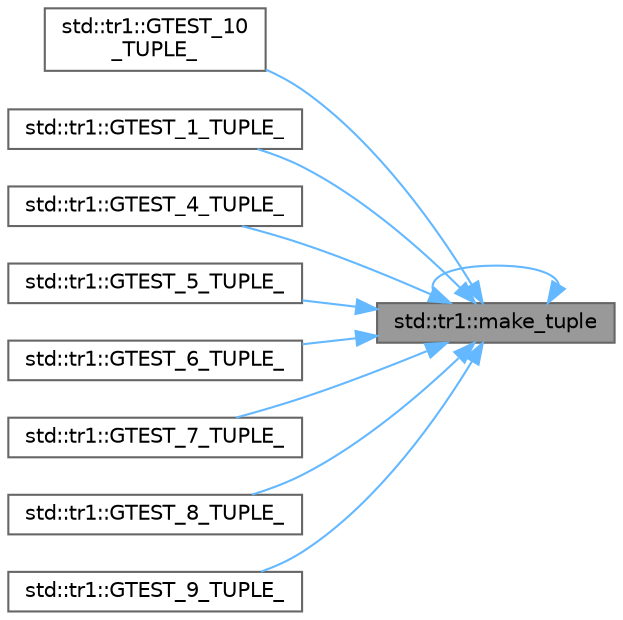 digraph "std::tr1::make_tuple"
{
 // LATEX_PDF_SIZE
  bgcolor="transparent";
  edge [fontname=Helvetica,fontsize=10,labelfontname=Helvetica,labelfontsize=10];
  node [fontname=Helvetica,fontsize=10,shape=box,height=0.2,width=0.4];
  rankdir="RL";
  Node1 [id="Node000001",label="std::tr1::make_tuple",height=0.2,width=0.4,color="gray40", fillcolor="grey60", style="filled", fontcolor="black",tooltip=" "];
  Node1 -> Node2 [id="edge1_Node000001_Node000002",dir="back",color="steelblue1",style="solid",tooltip=" "];
  Node2 [id="Node000002",label="std::tr1::GTEST_10\l_TUPLE_",height=0.2,width=0.4,color="grey40", fillcolor="white", style="filled",URL="$namespacestd_1_1tr1.html#aa636d3269bf1f368a7bc09ff158bc482",tooltip=" "];
  Node1 -> Node3 [id="edge2_Node000001_Node000003",dir="back",color="steelblue1",style="solid",tooltip=" "];
  Node3 [id="Node000003",label="std::tr1::GTEST_1_TUPLE_",height=0.2,width=0.4,color="grey40", fillcolor="white", style="filled",URL="$namespacestd_1_1tr1.html#a8b196fb65b7521a688f59c51418ab191",tooltip=" "];
  Node1 -> Node4 [id="edge3_Node000001_Node000004",dir="back",color="steelblue1",style="solid",tooltip=" "];
  Node4 [id="Node000004",label="std::tr1::GTEST_4_TUPLE_",height=0.2,width=0.4,color="grey40", fillcolor="white", style="filled",URL="$namespacestd_1_1tr1.html#a4e57e6fab4219802275bd31821b31b58",tooltip=" "];
  Node1 -> Node5 [id="edge4_Node000001_Node000005",dir="back",color="steelblue1",style="solid",tooltip=" "];
  Node5 [id="Node000005",label="std::tr1::GTEST_5_TUPLE_",height=0.2,width=0.4,color="grey40", fillcolor="white", style="filled",URL="$namespacestd_1_1tr1.html#a6f8af2da768a7ea1e48b2700d1288166",tooltip=" "];
  Node1 -> Node6 [id="edge5_Node000001_Node000006",dir="back",color="steelblue1",style="solid",tooltip=" "];
  Node6 [id="Node000006",label="std::tr1::GTEST_6_TUPLE_",height=0.2,width=0.4,color="grey40", fillcolor="white", style="filled",URL="$namespacestd_1_1tr1.html#a31cde155977a4544af2b44b51ffe69ac",tooltip=" "];
  Node1 -> Node7 [id="edge6_Node000001_Node000007",dir="back",color="steelblue1",style="solid",tooltip=" "];
  Node7 [id="Node000007",label="std::tr1::GTEST_7_TUPLE_",height=0.2,width=0.4,color="grey40", fillcolor="white", style="filled",URL="$namespacestd_1_1tr1.html#a61277f5af24b20fce87a9fd94307ab34",tooltip=" "];
  Node1 -> Node8 [id="edge7_Node000001_Node000008",dir="back",color="steelblue1",style="solid",tooltip=" "];
  Node8 [id="Node000008",label="std::tr1::GTEST_8_TUPLE_",height=0.2,width=0.4,color="grey40", fillcolor="white", style="filled",URL="$namespacestd_1_1tr1.html#a29c8efcb79a4749e079b704c418266e6",tooltip=" "];
  Node1 -> Node9 [id="edge8_Node000001_Node000009",dir="back",color="steelblue1",style="solid",tooltip=" "];
  Node9 [id="Node000009",label="std::tr1::GTEST_9_TUPLE_",height=0.2,width=0.4,color="grey40", fillcolor="white", style="filled",URL="$namespacestd_1_1tr1.html#a6afad1f98814ccc897d0b02bc6fc4e7d",tooltip=" "];
  Node1 -> Node1 [id="edge9_Node000001_Node000001",dir="back",color="steelblue1",style="solid",tooltip=" "];
}
